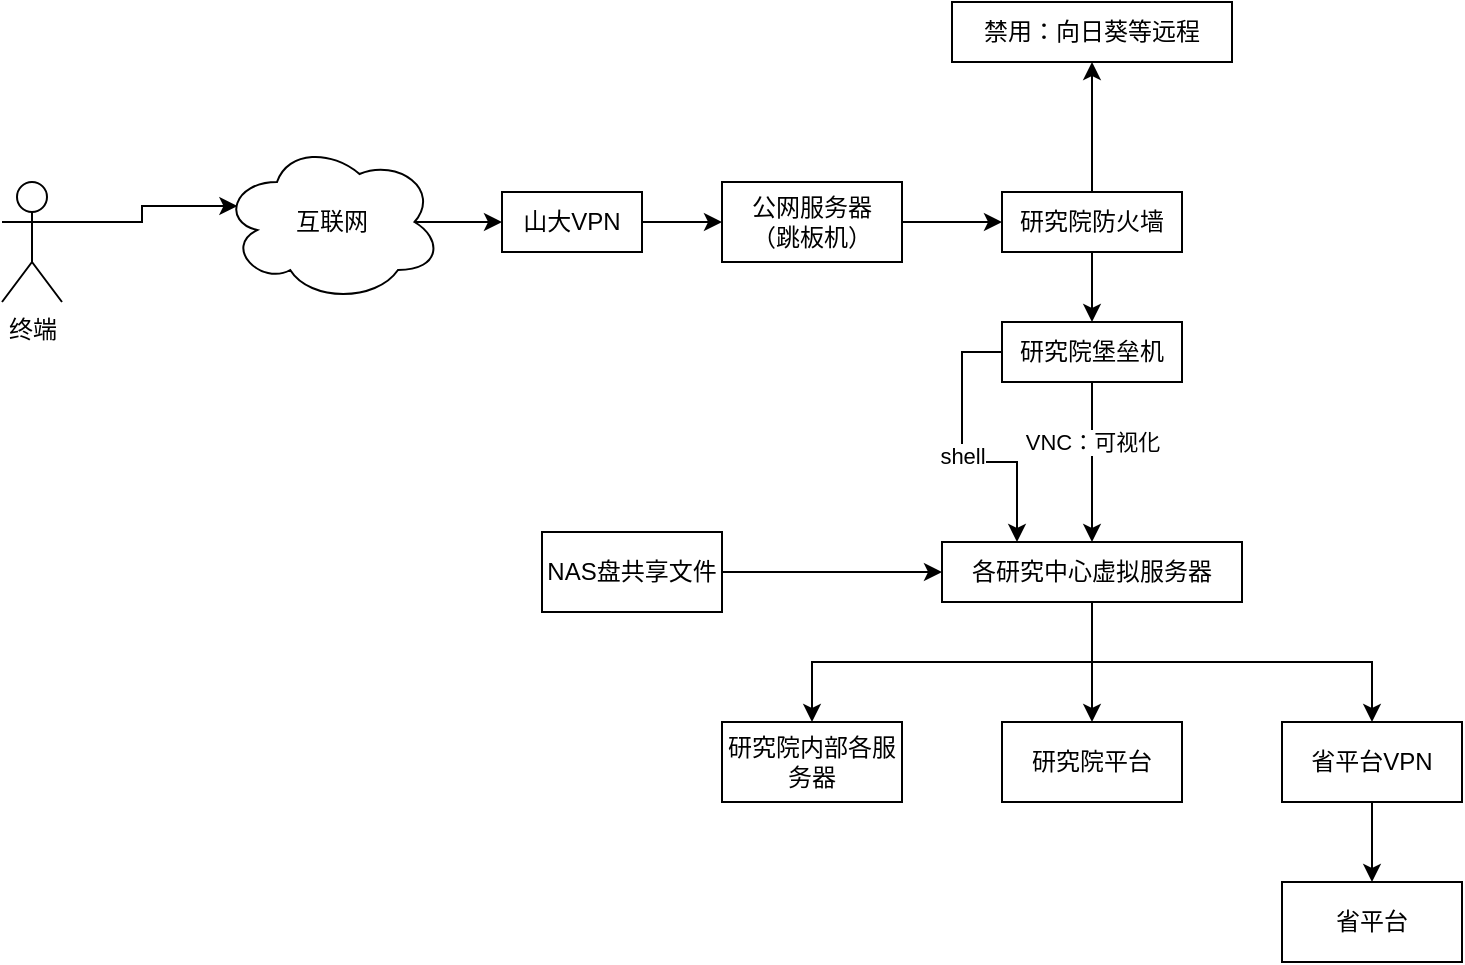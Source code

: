 <mxfile version="14.1.9" type="github"><diagram id="-JuqQw2d4LKeZNwxVq9A" name="Page-1"><mxGraphModel dx="1422" dy="794" grid="1" gridSize="10" guides="1" tooltips="1" connect="1" arrows="1" fold="1" page="1" pageScale="1" pageWidth="827" pageHeight="1169" math="0" shadow="0"><root><mxCell id="0"/><mxCell id="1" parent="0"/><mxCell id="9cqwFbiPbpPm8_OuL5u9-8" style="edgeStyle=orthogonalEdgeStyle;rounded=0;orthogonalLoop=1;jettySize=auto;html=1;exitX=1;exitY=0.5;exitDx=0;exitDy=0;" edge="1" parent="1" source="9cqwFbiPbpPm8_OuL5u9-1" target="9cqwFbiPbpPm8_OuL5u9-7"><mxGeometry relative="1" as="geometry"/></mxCell><mxCell id="9cqwFbiPbpPm8_OuL5u9-1" value="山大VPN" style="rounded=0;whiteSpace=wrap;html=1;" vertex="1" parent="1"><mxGeometry x="290" y="285" width="70" height="30" as="geometry"/></mxCell><mxCell id="9cqwFbiPbpPm8_OuL5u9-5" style="edgeStyle=orthogonalEdgeStyle;rounded=0;orthogonalLoop=1;jettySize=auto;html=1;exitX=0.875;exitY=0.5;exitDx=0;exitDy=0;exitPerimeter=0;entryX=0;entryY=0.5;entryDx=0;entryDy=0;" edge="1" parent="1" source="9cqwFbiPbpPm8_OuL5u9-2" target="9cqwFbiPbpPm8_OuL5u9-1"><mxGeometry relative="1" as="geometry"/></mxCell><mxCell id="9cqwFbiPbpPm8_OuL5u9-2" value="互联网" style="ellipse;shape=cloud;whiteSpace=wrap;html=1;" vertex="1" parent="1"><mxGeometry x="150" y="260" width="110" height="80" as="geometry"/></mxCell><mxCell id="9cqwFbiPbpPm8_OuL5u9-4" style="edgeStyle=orthogonalEdgeStyle;rounded=0;orthogonalLoop=1;jettySize=auto;html=1;exitX=1;exitY=0.333;exitDx=0;exitDy=0;exitPerimeter=0;entryX=0.07;entryY=0.4;entryDx=0;entryDy=0;entryPerimeter=0;" edge="1" parent="1" source="9cqwFbiPbpPm8_OuL5u9-3" target="9cqwFbiPbpPm8_OuL5u9-2"><mxGeometry relative="1" as="geometry"/></mxCell><mxCell id="9cqwFbiPbpPm8_OuL5u9-3" value="终端" style="shape=umlActor;verticalLabelPosition=bottom;verticalAlign=top;html=1;outlineConnect=0;" vertex="1" parent="1"><mxGeometry x="40" y="280" width="30" height="60" as="geometry"/></mxCell><mxCell id="9cqwFbiPbpPm8_OuL5u9-10" style="edgeStyle=orthogonalEdgeStyle;rounded=0;orthogonalLoop=1;jettySize=auto;html=1;exitX=1;exitY=0.5;exitDx=0;exitDy=0;" edge="1" parent="1" source="9cqwFbiPbpPm8_OuL5u9-7" target="9cqwFbiPbpPm8_OuL5u9-9"><mxGeometry relative="1" as="geometry"/></mxCell><mxCell id="9cqwFbiPbpPm8_OuL5u9-7" value="公网服务器&lt;br&gt;（跳板机）" style="rounded=0;whiteSpace=wrap;html=1;" vertex="1" parent="1"><mxGeometry x="400" y="280" width="90" height="40" as="geometry"/></mxCell><mxCell id="9cqwFbiPbpPm8_OuL5u9-12" style="edgeStyle=orthogonalEdgeStyle;rounded=0;orthogonalLoop=1;jettySize=auto;html=1;exitX=0.5;exitY=1;exitDx=0;exitDy=0;" edge="1" parent="1" source="9cqwFbiPbpPm8_OuL5u9-9" target="9cqwFbiPbpPm8_OuL5u9-11"><mxGeometry relative="1" as="geometry"/></mxCell><mxCell id="9cqwFbiPbpPm8_OuL5u9-28" style="edgeStyle=orthogonalEdgeStyle;rounded=0;orthogonalLoop=1;jettySize=auto;html=1;exitX=0.5;exitY=0;exitDx=0;exitDy=0;" edge="1" parent="1" source="9cqwFbiPbpPm8_OuL5u9-9" target="9cqwFbiPbpPm8_OuL5u9-27"><mxGeometry relative="1" as="geometry"/></mxCell><mxCell id="9cqwFbiPbpPm8_OuL5u9-9" value="研究院防火墙" style="rounded=0;whiteSpace=wrap;html=1;" vertex="1" parent="1"><mxGeometry x="540" y="285" width="90" height="30" as="geometry"/></mxCell><mxCell id="9cqwFbiPbpPm8_OuL5u9-14" style="edgeStyle=orthogonalEdgeStyle;rounded=0;orthogonalLoop=1;jettySize=auto;html=1;exitX=0.5;exitY=1;exitDx=0;exitDy=0;" edge="1" parent="1" source="9cqwFbiPbpPm8_OuL5u9-11" target="9cqwFbiPbpPm8_OuL5u9-13"><mxGeometry relative="1" as="geometry"/></mxCell><mxCell id="9cqwFbiPbpPm8_OuL5u9-15" value="VNC：可视化" style="edgeLabel;html=1;align=center;verticalAlign=middle;resizable=0;points=[];" vertex="1" connectable="0" parent="9cqwFbiPbpPm8_OuL5u9-14"><mxGeometry x="-0.25" relative="1" as="geometry"><mxPoint as="offset"/></mxGeometry></mxCell><mxCell id="9cqwFbiPbpPm8_OuL5u9-16" value="shell" style="edgeStyle=orthogonalEdgeStyle;rounded=0;orthogonalLoop=1;jettySize=auto;html=1;exitX=0;exitY=0.5;exitDx=0;exitDy=0;entryX=0.25;entryY=0;entryDx=0;entryDy=0;" edge="1" parent="1" source="9cqwFbiPbpPm8_OuL5u9-11" target="9cqwFbiPbpPm8_OuL5u9-13"><mxGeometry relative="1" as="geometry"/></mxCell><mxCell id="9cqwFbiPbpPm8_OuL5u9-11" value="研究院堡垒机" style="rounded=0;whiteSpace=wrap;html=1;" vertex="1" parent="1"><mxGeometry x="540" y="350" width="90" height="30" as="geometry"/></mxCell><mxCell id="9cqwFbiPbpPm8_OuL5u9-20" style="edgeStyle=orthogonalEdgeStyle;rounded=0;orthogonalLoop=1;jettySize=auto;html=1;exitX=0.5;exitY=1;exitDx=0;exitDy=0;" edge="1" parent="1" source="9cqwFbiPbpPm8_OuL5u9-13" target="9cqwFbiPbpPm8_OuL5u9-17"><mxGeometry relative="1" as="geometry"/></mxCell><mxCell id="9cqwFbiPbpPm8_OuL5u9-21" style="edgeStyle=orthogonalEdgeStyle;rounded=0;orthogonalLoop=1;jettySize=auto;html=1;exitX=0.5;exitY=1;exitDx=0;exitDy=0;" edge="1" parent="1" source="9cqwFbiPbpPm8_OuL5u9-13" target="9cqwFbiPbpPm8_OuL5u9-19"><mxGeometry relative="1" as="geometry"/></mxCell><mxCell id="9cqwFbiPbpPm8_OuL5u9-22" style="edgeStyle=orthogonalEdgeStyle;rounded=0;orthogonalLoop=1;jettySize=auto;html=1;exitX=0.5;exitY=1;exitDx=0;exitDy=0;" edge="1" parent="1" source="9cqwFbiPbpPm8_OuL5u9-13" target="9cqwFbiPbpPm8_OuL5u9-18"><mxGeometry relative="1" as="geometry"/></mxCell><mxCell id="9cqwFbiPbpPm8_OuL5u9-13" value="各研究中心虚拟服务器" style="rounded=0;whiteSpace=wrap;html=1;" vertex="1" parent="1"><mxGeometry x="510" y="460" width="150" height="30" as="geometry"/></mxCell><mxCell id="9cqwFbiPbpPm8_OuL5u9-17" value="研究院内部各服务器" style="rounded=0;whiteSpace=wrap;html=1;" vertex="1" parent="1"><mxGeometry x="400" y="550" width="90" height="40" as="geometry"/></mxCell><mxCell id="9cqwFbiPbpPm8_OuL5u9-24" style="edgeStyle=orthogonalEdgeStyle;rounded=0;orthogonalLoop=1;jettySize=auto;html=1;exitX=0.5;exitY=1;exitDx=0;exitDy=0;" edge="1" parent="1" source="9cqwFbiPbpPm8_OuL5u9-18" target="9cqwFbiPbpPm8_OuL5u9-23"><mxGeometry relative="1" as="geometry"/></mxCell><mxCell id="9cqwFbiPbpPm8_OuL5u9-18" value="省平台VPN" style="rounded=0;whiteSpace=wrap;html=1;" vertex="1" parent="1"><mxGeometry x="680" y="550" width="90" height="40" as="geometry"/></mxCell><mxCell id="9cqwFbiPbpPm8_OuL5u9-19" value="研究院平台" style="rounded=0;whiteSpace=wrap;html=1;" vertex="1" parent="1"><mxGeometry x="540" y="550" width="90" height="40" as="geometry"/></mxCell><mxCell id="9cqwFbiPbpPm8_OuL5u9-23" value="省平台" style="rounded=0;whiteSpace=wrap;html=1;" vertex="1" parent="1"><mxGeometry x="680" y="630" width="90" height="40" as="geometry"/></mxCell><mxCell id="9cqwFbiPbpPm8_OuL5u9-26" style="edgeStyle=orthogonalEdgeStyle;rounded=0;orthogonalLoop=1;jettySize=auto;html=1;exitX=1;exitY=0.5;exitDx=0;exitDy=0;entryX=0;entryY=0.5;entryDx=0;entryDy=0;" edge="1" parent="1" source="9cqwFbiPbpPm8_OuL5u9-25" target="9cqwFbiPbpPm8_OuL5u9-13"><mxGeometry relative="1" as="geometry"/></mxCell><mxCell id="9cqwFbiPbpPm8_OuL5u9-25" value="NAS盘共享文件" style="rounded=0;whiteSpace=wrap;html=1;" vertex="1" parent="1"><mxGeometry x="310" y="455" width="90" height="40" as="geometry"/></mxCell><mxCell id="9cqwFbiPbpPm8_OuL5u9-27" value="禁用：向日葵等远程" style="rounded=0;whiteSpace=wrap;html=1;" vertex="1" parent="1"><mxGeometry x="515" y="190" width="140" height="30" as="geometry"/></mxCell></root></mxGraphModel></diagram></mxfile>